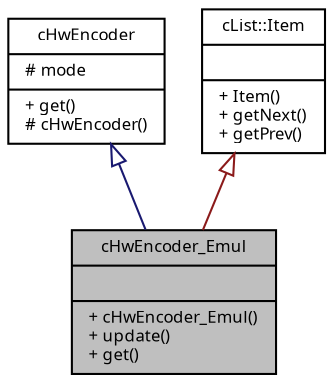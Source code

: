 digraph "cHwEncoder_Emul"
{
  edge [fontname="Sans",fontsize="8",labelfontname="Sans",labelfontsize="8"];
  node [fontname="Sans",fontsize="8",shape=record];
  Node1 [label="{cHwEncoder_Emul\n||+ cHwEncoder_Emul()\l+ update()\l+ get()\l}",height=0.2,width=0.4,color="black", fillcolor="grey75", style="filled", fontcolor="black"];
  Node2 -> Node1 [dir="back",color="midnightblue",fontsize="8",style="solid",arrowtail="onormal",fontname="Sans"];
  Node2 [label="{cHwEncoder\n|# mode\l|+ get()\l# cHwEncoder()\l}",height=0.2,width=0.4,color="black", fillcolor="white", style="filled",URL="$classc_hw_encoder.html",tooltip="Abstract class supporting a quadratur encoder. "];
  Node3 -> Node1 [dir="back",color="firebrick4",fontsize="8",style="solid",arrowtail="onormal",fontname="Sans"];
  Node3 [label="{cList::Item\n||+ Item()\l+ getNext()\l+ getPrev()\l}",height=0.2,width=0.4,color="black", fillcolor="white", style="filled",URL="$classc_list_1_1_item.html",tooltip="Base class for list items. "];
}
